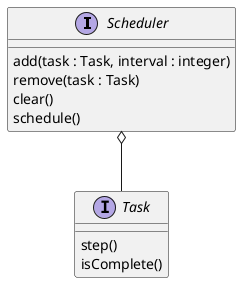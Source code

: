 @startuml scheduler

interface Scheduler {
    add(task : Task, interval : integer)
    remove(task : Task)
    clear()
    schedule()
}

interface Task {
    step()
    isComplete()
}

Scheduler o-- Task

@enduml